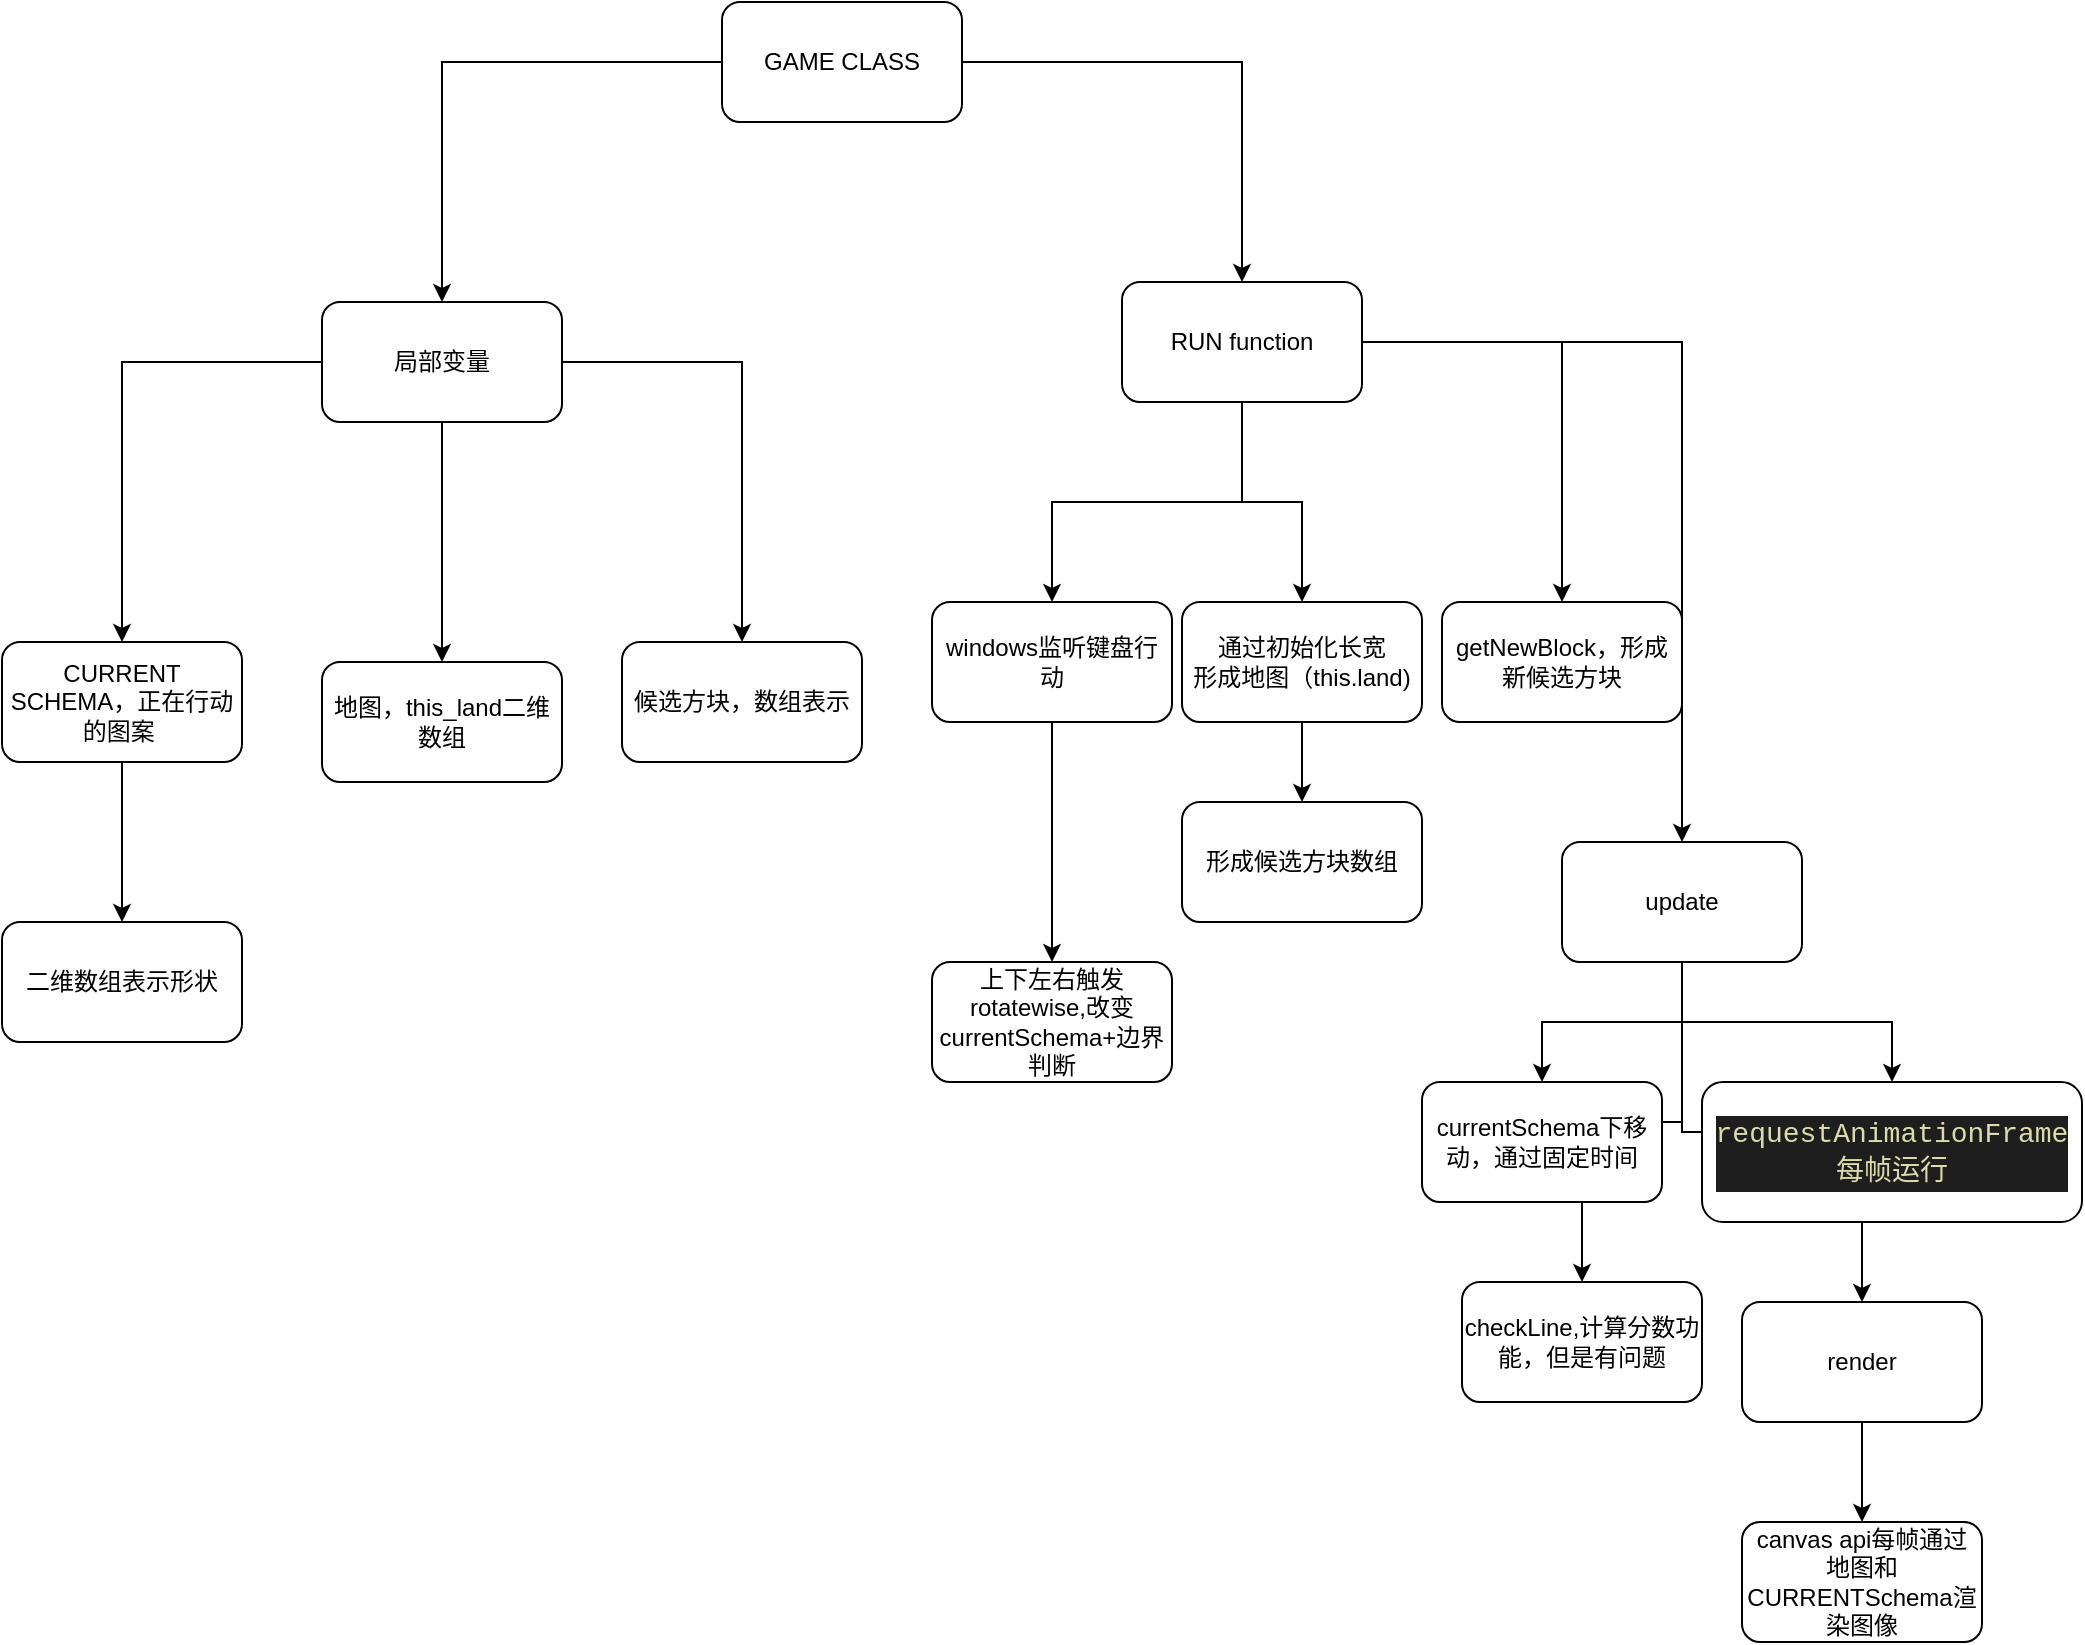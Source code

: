 <mxfile version="12.2.4" pages="1"><diagram id="HwJJZc8ETXaGiqDZJMXd" name="Page-1"><mxGraphModel dx="2040" dy="760" grid="1" gridSize="10" guides="1" tooltips="1" connect="1" arrows="1" fold="1" page="1" pageScale="1" pageWidth="850" pageHeight="1100" math="0" shadow="0"><root><mxCell id="0"/><mxCell id="1" parent="0"/><mxCell id="4" style="edgeStyle=orthogonalEdgeStyle;rounded=0;orthogonalLoop=1;jettySize=auto;html=1;" parent="1" source="2" target="3" edge="1"><mxGeometry relative="1" as="geometry"/></mxCell><mxCell id="6" style="edgeStyle=orthogonalEdgeStyle;rounded=0;orthogonalLoop=1;jettySize=auto;html=1;" edge="1" parent="1" source="2" target="5"><mxGeometry relative="1" as="geometry"/></mxCell><mxCell id="2" value="GAME CLASS" style="rounded=1;whiteSpace=wrap;html=1;" parent="1" vertex="1"><mxGeometry x="320" y="250" width="120" height="60" as="geometry"/></mxCell><mxCell id="14" value="" style="edgeStyle=orthogonalEdgeStyle;rounded=0;orthogonalLoop=1;jettySize=auto;html=1;" edge="1" parent="1" source="3" target="13"><mxGeometry relative="1" as="geometry"/></mxCell><mxCell id="18" value="" style="edgeStyle=orthogonalEdgeStyle;rounded=0;orthogonalLoop=1;jettySize=auto;html=1;" edge="1" parent="1" source="3" target="17"><mxGeometry relative="1" as="geometry"/></mxCell><mxCell id="22" value="" style="edgeStyle=orthogonalEdgeStyle;rounded=0;orthogonalLoop=1;jettySize=auto;html=1;" edge="1" parent="1" source="3" target="21"><mxGeometry relative="1" as="geometry"/></mxCell><mxCell id="26" value="" style="edgeStyle=orthogonalEdgeStyle;rounded=0;orthogonalLoop=1;jettySize=auto;html=1;" edge="1" parent="1" source="3" target="25"><mxGeometry relative="1" as="geometry"/></mxCell><mxCell id="3" value="RUN function" style="rounded=1;whiteSpace=wrap;html=1;" parent="1" vertex="1"><mxGeometry x="520" y="390" width="120" height="60" as="geometry"/></mxCell><mxCell id="28" value="" style="edgeStyle=orthogonalEdgeStyle;rounded=0;orthogonalLoop=1;jettySize=auto;html=1;" edge="1" parent="1" source="25" target="27"><mxGeometry relative="1" as="geometry"/></mxCell><mxCell id="30" value="" style="edgeStyle=orthogonalEdgeStyle;rounded=0;orthogonalLoop=1;jettySize=auto;html=1;" edge="1" parent="1" source="25" target="29"><mxGeometry relative="1" as="geometry"/></mxCell><mxCell id="32" value="" style="edgeStyle=orthogonalEdgeStyle;rounded=0;orthogonalLoop=1;jettySize=auto;html=1;" edge="1" parent="1" source="25" target="31"><mxGeometry relative="1" as="geometry"/></mxCell><mxCell id="35" value="" style="edgeStyle=orthogonalEdgeStyle;rounded=0;orthogonalLoop=1;jettySize=auto;html=1;" edge="1" parent="1" source="25" target="34"><mxGeometry relative="1" as="geometry"/></mxCell><mxCell id="25" value="update" style="rounded=1;whiteSpace=wrap;html=1;" vertex="1" parent="1"><mxGeometry x="740" y="670" width="120" height="60" as="geometry"/></mxCell><mxCell id="37" value="" style="edgeStyle=orthogonalEdgeStyle;rounded=0;orthogonalLoop=1;jettySize=auto;html=1;" edge="1" parent="1" source="34" target="36"><mxGeometry relative="1" as="geometry"/></mxCell><mxCell id="34" value="render" style="rounded=1;whiteSpace=wrap;html=1;" vertex="1" parent="1"><mxGeometry x="830" y="900" width="120" height="60" as="geometry"/></mxCell><mxCell id="36" value="canvas api每帧通过&lt;br&gt;地图和CURRENTSchema渲染图像" style="rounded=1;whiteSpace=wrap;html=1;" vertex="1" parent="1"><mxGeometry x="830" y="1010" width="120" height="60" as="geometry"/></mxCell><mxCell id="31" value="checkLine,计算分数功能，但是有问题" style="rounded=1;whiteSpace=wrap;html=1;" vertex="1" parent="1"><mxGeometry x="690" y="890" width="120" height="60" as="geometry"/></mxCell><mxCell id="29" value="&lt;div style=&quot;color: rgb(212 , 212 , 212) ; background-color: rgb(30 , 30 , 30) ; font-family: &amp;#34;consolas&amp;#34; , &amp;#34;courier new&amp;#34; , monospace ; font-size: 14px ; line-height: 19px&quot;&gt;&lt;span style=&quot;color: #dcdcaa&quot;&gt;requestAnimationFrame&lt;/span&gt;&lt;/div&gt;&lt;div style=&quot;color: rgb(212 , 212 , 212) ; background-color: rgb(30 , 30 , 30) ; font-family: &amp;#34;consolas&amp;#34; , &amp;#34;courier new&amp;#34; , monospace ; font-size: 14px ; line-height: 19px&quot;&gt;&lt;span style=&quot;color: #dcdcaa&quot;&gt;每帧运行&lt;/span&gt;&lt;/div&gt;" style="rounded=1;whiteSpace=wrap;html=1;" vertex="1" parent="1"><mxGeometry x="810" y="790" width="190" height="70" as="geometry"/></mxCell><mxCell id="27" value="currentSchema下移动，通过固定时间" style="rounded=1;whiteSpace=wrap;html=1;" vertex="1" parent="1"><mxGeometry x="670" y="790" width="120" height="60" as="geometry"/></mxCell><mxCell id="21" value="getNewBlock，形成新候选方块" style="rounded=1;whiteSpace=wrap;html=1;" vertex="1" parent="1"><mxGeometry x="680" y="550" width="120" height="60" as="geometry"/></mxCell><mxCell id="24" value="" style="edgeStyle=orthogonalEdgeStyle;rounded=0;orthogonalLoop=1;jettySize=auto;html=1;" edge="1" parent="1" source="17" target="23"><mxGeometry relative="1" as="geometry"/></mxCell><mxCell id="17" value="通过初始化长宽&lt;br&gt;形成地图（this.land)" style="rounded=1;whiteSpace=wrap;html=1;" vertex="1" parent="1"><mxGeometry x="550" y="550" width="120" height="60" as="geometry"/></mxCell><mxCell id="23" value="形成候选方块数组" style="rounded=1;whiteSpace=wrap;html=1;" vertex="1" parent="1"><mxGeometry x="550" y="650" width="120" height="60" as="geometry"/></mxCell><mxCell id="16" value="" style="edgeStyle=orthogonalEdgeStyle;rounded=0;orthogonalLoop=1;jettySize=auto;html=1;" edge="1" parent="1" source="13" target="15"><mxGeometry relative="1" as="geometry"/></mxCell><mxCell id="13" value="windows监听键盘行动" style="rounded=1;whiteSpace=wrap;html=1;" vertex="1" parent="1"><mxGeometry x="425" y="550" width="120" height="60" as="geometry"/></mxCell><mxCell id="15" value="上下左右触发rotatewise,改变currentSchema+边界判断" style="rounded=1;whiteSpace=wrap;html=1;" vertex="1" parent="1"><mxGeometry x="425" y="730" width="120" height="60" as="geometry"/></mxCell><mxCell id="8" value="" style="edgeStyle=orthogonalEdgeStyle;rounded=0;orthogonalLoop=1;jettySize=auto;html=1;" edge="1" parent="1" source="5" target="7"><mxGeometry relative="1" as="geometry"/></mxCell><mxCell id="10" value="" style="edgeStyle=orthogonalEdgeStyle;rounded=0;orthogonalLoop=1;jettySize=auto;html=1;" edge="1" parent="1" source="5" target="9"><mxGeometry relative="1" as="geometry"/></mxCell><mxCell id="12" value="" style="edgeStyle=orthogonalEdgeStyle;rounded=0;orthogonalLoop=1;jettySize=auto;html=1;" edge="1" parent="1" source="5" target="11"><mxGeometry relative="1" as="geometry"/></mxCell><mxCell id="5" value="局部变量" style="rounded=1;whiteSpace=wrap;html=1;" vertex="1" parent="1"><mxGeometry x="120" y="400" width="120" height="60" as="geometry"/></mxCell><mxCell id="11" value="候选方块，数组表示" style="rounded=1;whiteSpace=wrap;html=1;" vertex="1" parent="1"><mxGeometry x="270" y="570" width="120" height="60" as="geometry"/></mxCell><mxCell id="9" value="地图，this_land二维数组" style="rounded=1;whiteSpace=wrap;html=1;" vertex="1" parent="1"><mxGeometry x="120" y="580" width="120" height="60" as="geometry"/></mxCell><mxCell id="20" value="" style="edgeStyle=orthogonalEdgeStyle;rounded=0;orthogonalLoop=1;jettySize=auto;html=1;" edge="1" parent="1" source="7" target="19"><mxGeometry relative="1" as="geometry"/></mxCell><mxCell id="7" value="CURRENT&lt;br&gt;SCHEMA，正在行动的图案&amp;nbsp;" style="rounded=1;whiteSpace=wrap;html=1;" vertex="1" parent="1"><mxGeometry x="-40" y="570" width="120" height="60" as="geometry"/></mxCell><mxCell id="19" value="二维数组表示形状" style="rounded=1;whiteSpace=wrap;html=1;" vertex="1" parent="1"><mxGeometry x="-40" y="710" width="120" height="60" as="geometry"/></mxCell></root></mxGraphModel></diagram></mxfile>